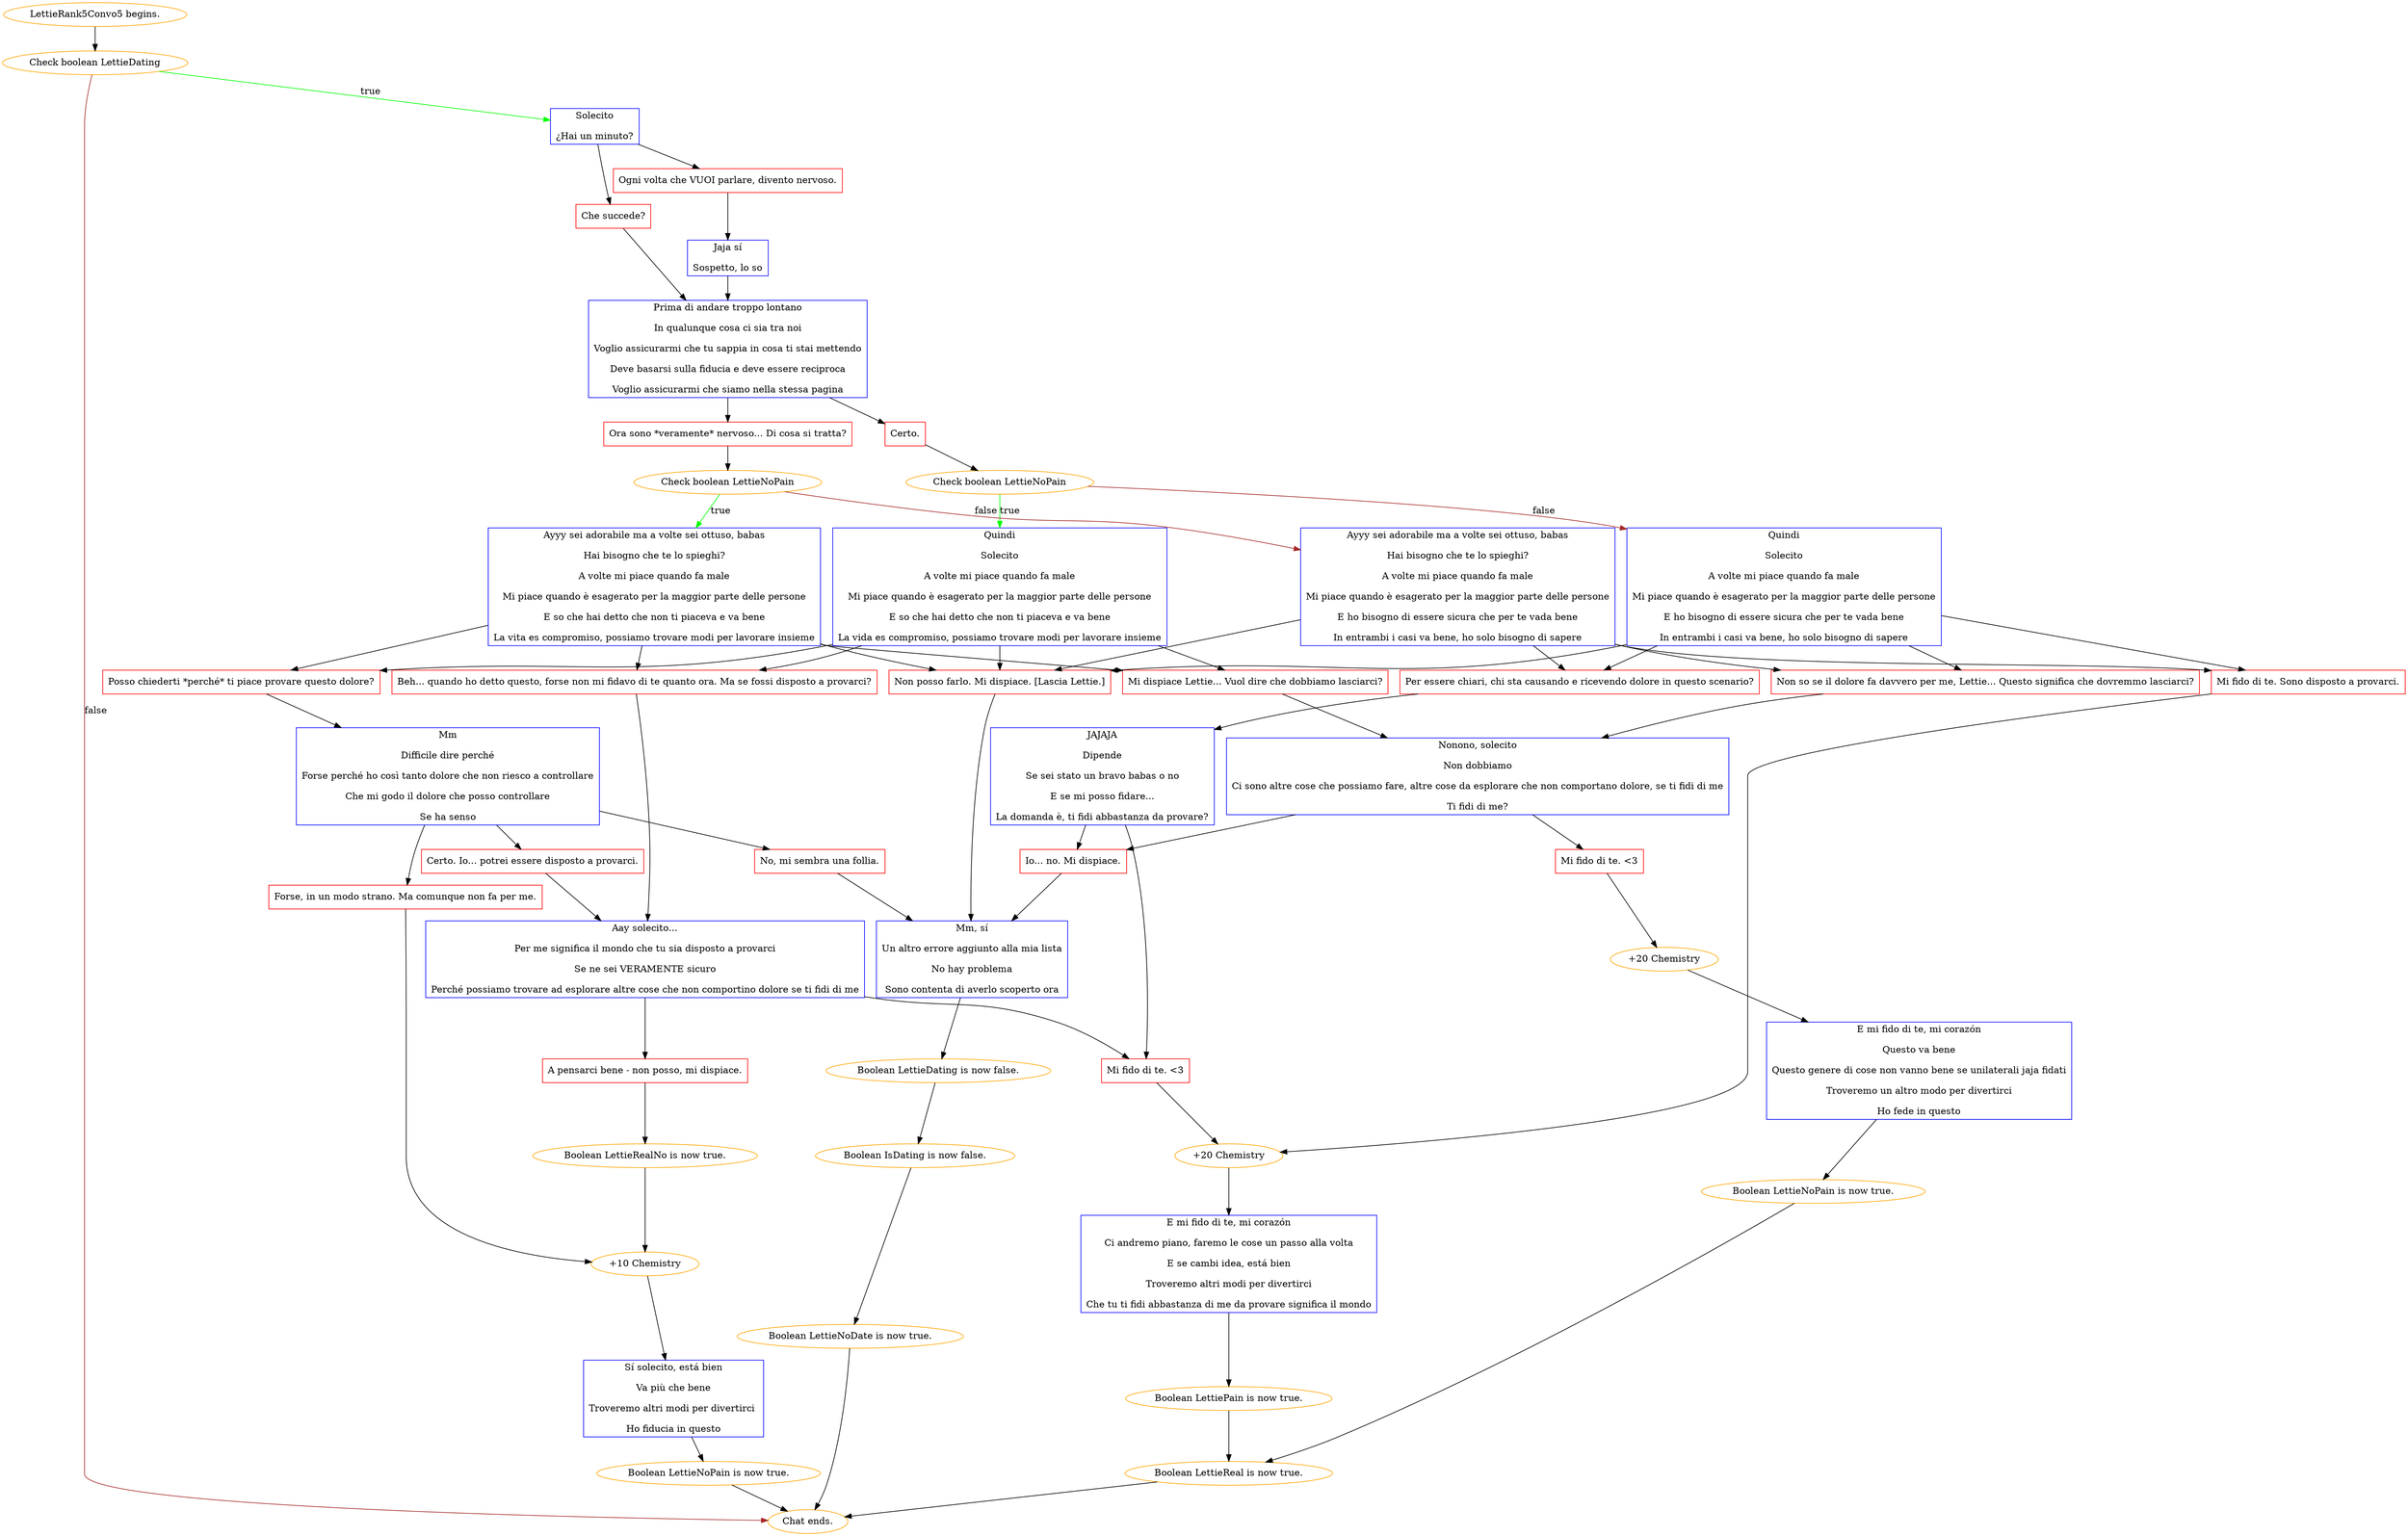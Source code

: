 digraph {
	"LettieRank5Convo5 begins." [color=orange];
		"LettieRank5Convo5 begins." -> j2659188471;
	j2659188471 [label="Check boolean LettieDating",color=orange];
		j2659188471 -> j3521152113 [label=true,color=green];
		j2659188471 -> "Chat ends." [label=false,color=brown];
	j3521152113 [label="Solecito
¿Hai un minuto?",shape=box,color=blue];
		j3521152113 -> j1032752630;
		j3521152113 -> j3958687642;
	"Chat ends." [color=orange];
	j1032752630 [label="Che succede?",shape=box,color=red];
		j1032752630 -> j3503625498;
	j3958687642 [label="Ogni volta che VUOI parlare, divento nervoso.",shape=box,color=red];
		j3958687642 -> j2917064024;
	j3503625498 [label="Prima di andare troppo lontano
In qualunque cosa ci sia tra noi
Voglio assicurarmi che tu sappia in cosa ti stai mettendo
Deve basarsi sulla fiducia e deve essere reciproca
Voglio assicurarmi che siamo nella stessa pagina",shape=box,color=blue];
		j3503625498 -> j3597828282;
		j3503625498 -> j2978503537;
	j2917064024 [label="Jaja sí
Sospetto, lo so",shape=box,color=blue];
		j2917064024 -> j3503625498;
	j3597828282 [label="Certo.",shape=box,color=red];
		j3597828282 -> j3478675834;
	j2978503537 [label="Ora sono *veramente* nervoso... Di cosa si tratta?",shape=box,color=red];
		j2978503537 -> j1381516603;
	j3478675834 [label="Check boolean LettieNoPain",color=orange];
		j3478675834 -> j3148081888 [label=true,color=green];
		j3478675834 -> j3300886932 [label=false,color=brown];
	j1381516603 [label="Check boolean LettieNoPain",color=orange];
		j1381516603 -> j897024389 [label=true,color=green];
		j1381516603 -> j1250322110 [label=false,color=brown];
	j3148081888 [label="Quindi
Solecito
A volte mi piace quando fa male
Mi piace quando è esagerato per la maggior parte delle persone
E so che hai detto che non ti piaceva e va bene
La vida es compromiso, possiamo trovare modi per lavorare insieme",shape=box,color=blue];
		j3148081888 -> j722860876;
		j3148081888 -> j875423843;
		j3148081888 -> j3253982539;
		j3148081888 -> j1053150147;
	j3300886932 [label="Quindi
Solecito
A volte mi piace quando fa male
Mi piace quando è esagerato per la maggior parte delle persone
E ho bisogno di essere sicura che per te vada bene
In entrambi i casi va bene, ho solo bisogno di sapere",shape=box,color=blue];
		j3300886932 -> j1053150147;
		j3300886932 -> j3780766154;
		j3300886932 -> j3957819850;
		j3300886932 -> j3815009405;
	j897024389 [label="Ayyy sei adorabile ma a volte sei ottuso, babas
Hai bisogno che te lo spieghi?
A volte mi piace quando fa male
Mi piace quando è esagerato per la maggior parte delle persone
E so che hai detto che non ti piaceva e va bene
La vita es compromiso, possiamo trovare modi per lavorare insieme",shape=box,color=blue];
		j897024389 -> j722860876;
		j897024389 -> j875423843;
		j897024389 -> j3253982539;
		j897024389 -> j1053150147;
	j1250322110 [label="Ayyy sei adorabile ma a volte sei ottuso, babas
Hai bisogno che te lo spieghi?
A volte mi piace quando fa male
Mi piace quando è esagerato per la maggior parte delle persone
E ho bisogno di essere sicura che per te vada bene
In entrambi i casi va bene, ho solo bisogno di sapere",shape=box,color=blue];
		j1250322110 -> j1053150147;
		j1250322110 -> j3780766154;
		j1250322110 -> j3957819850;
		j1250322110 -> j3815009405;
	j722860876 [label="Mi dispiace Lettie... Vuol dire che dobbiamo lasciarci?",shape=box,color=red];
		j722860876 -> j2782617599;
	j875423843 [label="Beh... quando ho detto questo, forse non mi fidavo di te quanto ora. Ma se fossi disposto a provarci?",shape=box,color=red];
		j875423843 -> j3334960763;
	j3253982539 [label="Posso chiederti *perché* ti piace provare questo dolore?",shape=box,color=red];
		j3253982539 -> j1459078291;
	j1053150147 [label="Non posso farlo. Mi dispiace. [Lascia Lettie.]",shape=box,color=red];
		j1053150147 -> j1952430227;
	j3780766154 [label="Per essere chiari, chi sta causando e ricevendo dolore in questo scenario?",shape=box,color=red];
		j3780766154 -> j362691672;
	j3957819850 [label="Mi fido di te. Sono disposto a provarci.",shape=box,color=red];
		j3957819850 -> j1025802587;
	j3815009405 [label="Non so se il dolore fa davvero per me, Lettie... Questo significa che dovremmo lasciarci?",shape=box,color=red];
		j3815009405 -> j2782617599;
	j2782617599 [label="Nonono, solecito
Non dobbiamo
Ci sono altre cose che possiamo fare, altre cose da esplorare che non comportano dolore, se ti fidi di me
Ti fidi di me?",shape=box,color=blue];
		j2782617599 -> j4064525196;
		j2782617599 -> j2325440721;
	j3334960763 [label="Aay solecito...
Per me significa il mondo che tu sia disposto a provarci
Se ne sei VERAMENTE sicuro
Perché possiamo trovare ad esplorare altre cose che non comportino dolore se ti fidi di me",shape=box,color=blue];
		j3334960763 -> j810539030;
		j3334960763 -> j1125947024;
	j1459078291 [label="Mm
Difficile dire perché
Forse perché ho così tanto dolore che non riesco a controllare
Che mi godo il dolore che posso controllare
Se ha senso",shape=box,color=blue];
		j1459078291 -> j2322712425;
		j1459078291 -> j145832840;
		j1459078291 -> j3061412885;
	j1952430227 [label="Mm, sí
Un altro errore aggiunto alla mia lista
No hay problema
Sono contenta di averlo scoperto ora",shape=box,color=blue];
		j1952430227 -> j2548450594;
	j362691672 [label="JAJAJA
Dipende
Se sei stato un bravo babas o no
E se mi posso fidare...
La domanda è, ti fidi abbastanza da provare?",shape=box,color=blue];
		j362691672 -> j810539030;
		j362691672 -> j2325440721;
	j1025802587 [label="+20 Chemistry",color=orange];
		j1025802587 -> j3928812430;
	j4064525196 [label="Mi fido di te. <3",shape=box,color=red];
		j4064525196 -> j3319390549;
	j2325440721 [label="Io... no. Mi dispiace.",shape=box,color=red];
		j2325440721 -> j1952430227;
	j810539030 [label="Mi fido di te. <3",shape=box,color=red];
		j810539030 -> j1025802587;
	j1125947024 [label="A pensarci bene - non posso, mi dispiace.",shape=box,color=red];
		j1125947024 -> j2788517677;
	j2322712425 [label="Certo. Io... potrei essere disposto a provarci.",shape=box,color=red];
		j2322712425 -> j3334960763;
	j145832840 [label="Forse, in un modo strano. Ma comunque non fa per me.",shape=box,color=red];
		j145832840 -> j3782227162;
	j3061412885 [label="No, mi sembra una follia.",shape=box,color=red];
		j3061412885 -> j1952430227;
	j2548450594 [label="Boolean LettieDating is now false.",color=orange];
		j2548450594 -> j4086907321;
	j3928812430 [label="E mi fido di te, mi corazón
Ci andremo piano, faremo le cose un passo alla volta
E se cambi idea, está bien
Troveremo altri modi per divertirci
Che tu ti fidi abbastanza di me da provare significa il mondo",shape=box,color=blue];
		j3928812430 -> j482436665;
	j3319390549 [label="+20 Chemistry",color=orange];
		j3319390549 -> j2364854484;
	j2788517677 [label="Boolean LettieRealNo is now true.",color=orange];
		j2788517677 -> j3782227162;
	j3782227162 [label="+10 Chemistry",color=orange];
		j3782227162 -> j4276263881;
	j4086907321 [label="Boolean IsDating is now false.",color=orange];
		j4086907321 -> j2703113057;
	j482436665 [label="Boolean LettiePain is now true.",color=orange];
		j482436665 -> j1472871842;
	j2364854484 [label="E mi fido di te, mi corazón
Questo va bene
Questo genere di cose non vanno bene se unilaterali jaja fidati
Troveremo un altro modo per divertirci
Ho fede in questo",shape=box,color=blue];
		j2364854484 -> j1979783562;
	j4276263881 [label="Sí solecito, está bien
Va più che bene
Troveremo altri modi per divertirci 
Ho fiducia in questo",shape=box,color=blue];
		j4276263881 -> j1152979255;
	j2703113057 [label="Boolean LettieNoDate is now true.",color=orange];
		j2703113057 -> "Chat ends.";
	j1472871842 [label="Boolean LettieReal is now true.",color=orange];
		j1472871842 -> "Chat ends.";
	j1979783562 [label="Boolean LettieNoPain is now true.",color=orange];
		j1979783562 -> j1472871842;
	j1152979255 [label="Boolean LettieNoPain is now true.",color=orange];
		j1152979255 -> "Chat ends.";
}
